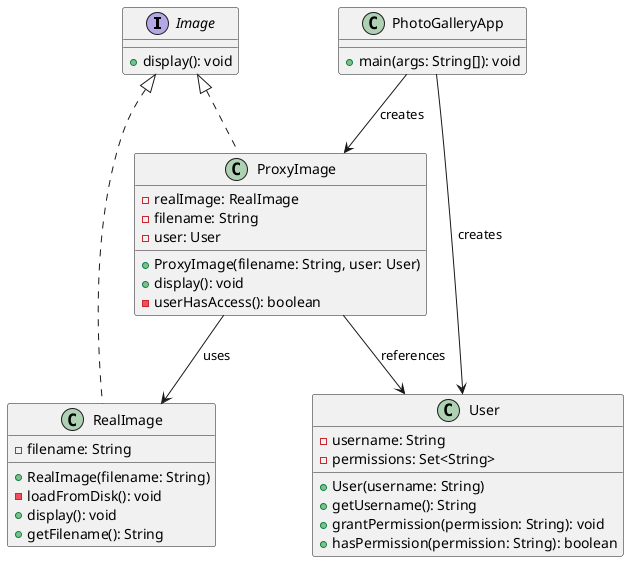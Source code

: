 @startuml
' Define the Image interface
interface Image {
    +display(): void
}

' RealImage class implements Image
class RealImage {
    -filename: String
    +RealImage(filename: String)
    -loadFromDisk(): void
    +display(): void
    +getFilename(): String
}

Image <|.. RealImage

' ProxyImage class implements Image
class ProxyImage {
    -realImage: RealImage
    -filename: String
    -user: User
    +ProxyImage(filename: String, user: User)
    +display(): void
    -userHasAccess(): boolean
}

Image <|.. ProxyImage

' User class
class User {
    -username: String
    -permissions: Set<String>
    +User(username: String)
    +getUsername(): String
    +grantPermission(permission: String): void
    +hasPermission(permission: String): boolean
}

' PhotoGalleryApp class (Main Application)
class PhotoGalleryApp {
    +main(args: String[]): void
}

' Relationships
ProxyImage --> RealImage : uses
ProxyImage --> User : references
PhotoGalleryApp --> ProxyImage : creates
PhotoGalleryApp --> User : creates

@enduml
